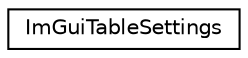 digraph "Graphical Class Hierarchy"
{
 // LATEX_PDF_SIZE
  edge [fontname="Helvetica",fontsize="10",labelfontname="Helvetica",labelfontsize="10"];
  node [fontname="Helvetica",fontsize="10",shape=record];
  rankdir="LR";
  Node0 [label="ImGuiTableSettings",height=0.2,width=0.4,color="black", fillcolor="white", style="filled",URL="$struct_im_gui_table_settings.html",tooltip=" "];
}
